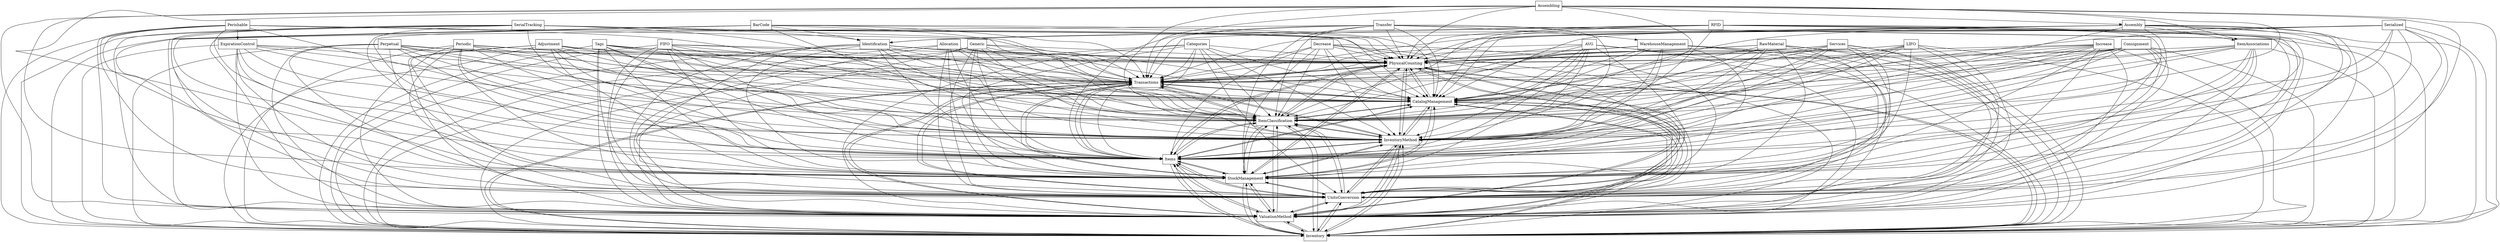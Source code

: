 digraph{
graph [rankdir=TB];
node [shape=box];
edge [arrowhead=normal];
0[label="SerialTracking",]
1[label="RFID",]
2[label="BarCode",]
3[label="PhysicalCounting",]
4[label="Decrease",]
5[label="WarehouseManagement",]
6[label="Transactions",]
7[label="Inventory",]
8[label="Categories",]
9[label="Allocation",]
10[label="RawMaterial",]
11[label="Perishable",]
12[label="ValuationMethod",]
13[label="Services",]
14[label="UnitsConversion",]
15[label="Periodic",]
16[label="StockManagement",]
17[label="Adjustment",]
18[label="Items",]
19[label="Perpetual",]
20[label="InventoryMethod",]
21[label="LIFO",]
22[label="Increase",]
23[label="Consignment",]
24[label="ItemClassification",]
25[label="Assembly",]
26[label="Serialized",]
27[label="AVG",]
28[label="Identification",]
29[label="Transfer",]
30[label="Tags",]
31[label="FIFO",]
32[label="CatalogManagement",]
33[label="ExpirationControl",]
34[label="Assembling",]
35[label="Generic",]
36[label="ItemAssociations",]
0->3[label="",]
0->6[label="",]
0->7[label="",]
0->12[label="",]
0->14[label="",]
0->16[label="",]
0->18[label="",]
0->20[label="",]
0->24[label="",]
0->28[label="",]
0->32[label="",]
1->3[label="",]
1->6[label="",]
1->7[label="",]
1->12[label="",]
1->14[label="",]
1->16[label="",]
1->18[label="",]
1->20[label="",]
1->24[label="",]
1->28[label="",]
1->32[label="",]
2->3[label="",]
2->6[label="",]
2->7[label="",]
2->12[label="",]
2->14[label="",]
2->16[label="",]
2->18[label="",]
2->20[label="",]
2->24[label="",]
2->28[label="",]
2->32[label="",]
3->6[label="",]
3->7[label="",]
3->12[label="",]
3->14[label="",]
3->16[label="",]
3->18[label="",]
3->20[label="",]
3->24[label="",]
3->32[label="",]
4->3[label="",]
4->6[label="",]
4->7[label="",]
4->12[label="",]
4->14[label="",]
4->16[label="",]
4->18[label="",]
4->20[label="",]
4->24[label="",]
4->32[label="",]
5->3[label="",]
5->6[label="",]
5->7[label="",]
5->12[label="",]
5->14[label="",]
5->16[label="",]
5->18[label="",]
5->20[label="",]
5->24[label="",]
5->32[label="",]
6->3[label="",]
6->7[label="",]
6->12[label="",]
6->14[label="",]
6->16[label="",]
6->18[label="",]
6->20[label="",]
6->24[label="",]
6->32[label="",]
7->3[label="",]
7->6[label="",]
7->12[label="",]
7->14[label="",]
7->16[label="",]
7->18[label="",]
7->20[label="",]
7->24[label="",]
7->32[label="",]
8->3[label="",]
8->6[label="",]
8->7[label="",]
8->12[label="",]
8->14[label="",]
8->16[label="",]
8->18[label="",]
8->20[label="",]
8->24[label="",]
8->32[label="",]
9->3[label="",]
9->6[label="",]
9->7[label="",]
9->12[label="",]
9->14[label="",]
9->16[label="",]
9->18[label="",]
9->20[label="",]
9->24[label="",]
9->32[label="",]
10->3[label="",]
10->6[label="",]
10->7[label="",]
10->12[label="",]
10->14[label="",]
10->16[label="",]
10->18[label="",]
10->20[label="",]
10->24[label="",]
10->32[label="",]
11->3[label="",]
11->6[label="",]
11->7[label="",]
11->12[label="",]
11->14[label="",]
11->16[label="",]
11->18[label="",]
11->20[label="",]
11->24[label="",]
11->32[label="",]
11->33[label="",]
12->3[label="",]
12->6[label="",]
12->7[label="",]
12->14[label="",]
12->16[label="",]
12->18[label="",]
12->20[label="",]
12->24[label="",]
12->32[label="",]
13->3[label="",]
13->6[label="",]
13->7[label="",]
13->12[label="",]
13->14[label="",]
13->16[label="",]
13->18[label="",]
13->20[label="",]
13->24[label="",]
13->32[label="",]
14->3[label="",]
14->6[label="",]
14->7[label="",]
14->12[label="",]
14->16[label="",]
14->18[label="",]
14->20[label="",]
14->24[label="",]
14->32[label="",]
15->3[label="",]
15->6[label="",]
15->7[label="",]
15->12[label="",]
15->14[label="",]
15->16[label="",]
15->18[label="",]
15->20[label="",]
15->24[label="",]
15->32[label="",]
16->3[label="",]
16->6[label="",]
16->7[label="",]
16->12[label="",]
16->14[label="",]
16->18[label="",]
16->20[label="",]
16->24[label="",]
16->32[label="",]
17->3[label="",]
17->6[label="",]
17->7[label="",]
17->12[label="",]
17->14[label="",]
17->16[label="",]
17->18[label="",]
17->20[label="",]
17->24[label="",]
17->32[label="",]
18->3[label="",]
18->6[label="",]
18->7[label="",]
18->12[label="",]
18->14[label="",]
18->16[label="",]
18->20[label="",]
18->24[label="",]
18->32[label="",]
19->3[label="",]
19->6[label="",]
19->7[label="",]
19->12[label="",]
19->14[label="",]
19->16[label="",]
19->18[label="",]
19->20[label="",]
19->24[label="",]
19->32[label="",]
20->3[label="",]
20->6[label="",]
20->7[label="",]
20->12[label="",]
20->14[label="",]
20->16[label="",]
20->18[label="",]
20->24[label="",]
20->32[label="",]
21->3[label="",]
21->6[label="",]
21->7[label="",]
21->12[label="",]
21->14[label="",]
21->16[label="",]
21->18[label="",]
21->20[label="",]
21->24[label="",]
21->32[label="",]
22->3[label="",]
22->6[label="",]
22->7[label="",]
22->12[label="",]
22->14[label="",]
22->16[label="",]
22->18[label="",]
22->20[label="",]
22->24[label="",]
22->32[label="",]
23->3[label="",]
23->6[label="",]
23->7[label="",]
23->12[label="",]
23->14[label="",]
23->16[label="",]
23->18[label="",]
23->20[label="",]
23->24[label="",]
23->32[label="",]
24->3[label="",]
24->6[label="",]
24->7[label="",]
24->12[label="",]
24->14[label="",]
24->16[label="",]
24->18[label="",]
24->20[label="",]
24->32[label="",]
25->3[label="",]
25->6[label="",]
25->7[label="",]
25->12[label="",]
25->14[label="",]
25->16[label="",]
25->18[label="",]
25->20[label="",]
25->24[label="",]
25->32[label="",]
25->36[label="",]
26->3[label="",]
26->6[label="",]
26->7[label="",]
26->12[label="",]
26->14[label="",]
26->16[label="",]
26->18[label="",]
26->20[label="",]
26->24[label="",]
26->28[label="",]
26->32[label="",]
27->3[label="",]
27->6[label="",]
27->7[label="",]
27->12[label="",]
27->14[label="",]
27->16[label="",]
27->18[label="",]
27->20[label="",]
27->24[label="",]
27->32[label="",]
28->3[label="",]
28->6[label="",]
28->7[label="",]
28->12[label="",]
28->14[label="",]
28->16[label="",]
28->18[label="",]
28->20[label="",]
28->24[label="",]
28->32[label="",]
29->3[label="",]
29->5[label="",]
29->6[label="",]
29->7[label="",]
29->12[label="",]
29->14[label="",]
29->16[label="",]
29->18[label="",]
29->20[label="",]
29->24[label="",]
29->32[label="",]
30->3[label="",]
30->6[label="",]
30->7[label="",]
30->12[label="",]
30->14[label="",]
30->16[label="",]
30->18[label="",]
30->20[label="",]
30->24[label="",]
30->32[label="",]
31->3[label="",]
31->6[label="",]
31->7[label="",]
31->12[label="",]
31->14[label="",]
31->16[label="",]
31->18[label="",]
31->20[label="",]
31->24[label="",]
31->32[label="",]
32->3[label="",]
32->6[label="",]
32->7[label="",]
32->12[label="",]
32->14[label="",]
32->16[label="",]
32->18[label="",]
32->20[label="",]
32->24[label="",]
33->3[label="",]
33->6[label="",]
33->7[label="",]
33->12[label="",]
33->14[label="",]
33->16[label="",]
33->18[label="",]
33->20[label="",]
33->24[label="",]
33->32[label="",]
34->3[label="",]
34->6[label="",]
34->7[label="",]
34->12[label="",]
34->14[label="",]
34->16[label="",]
34->18[label="",]
34->20[label="",]
34->24[label="",]
34->25[label="",]
34->32[label="",]
34->36[label="",]
35->3[label="",]
35->6[label="",]
35->7[label="",]
35->12[label="",]
35->14[label="",]
35->16[label="",]
35->18[label="",]
35->20[label="",]
35->24[label="",]
35->32[label="",]
36->3[label="",]
36->6[label="",]
36->7[label="",]
36->12[label="",]
36->14[label="",]
36->16[label="",]
36->18[label="",]
36->20[label="",]
36->24[label="",]
36->32[label="",]
}
